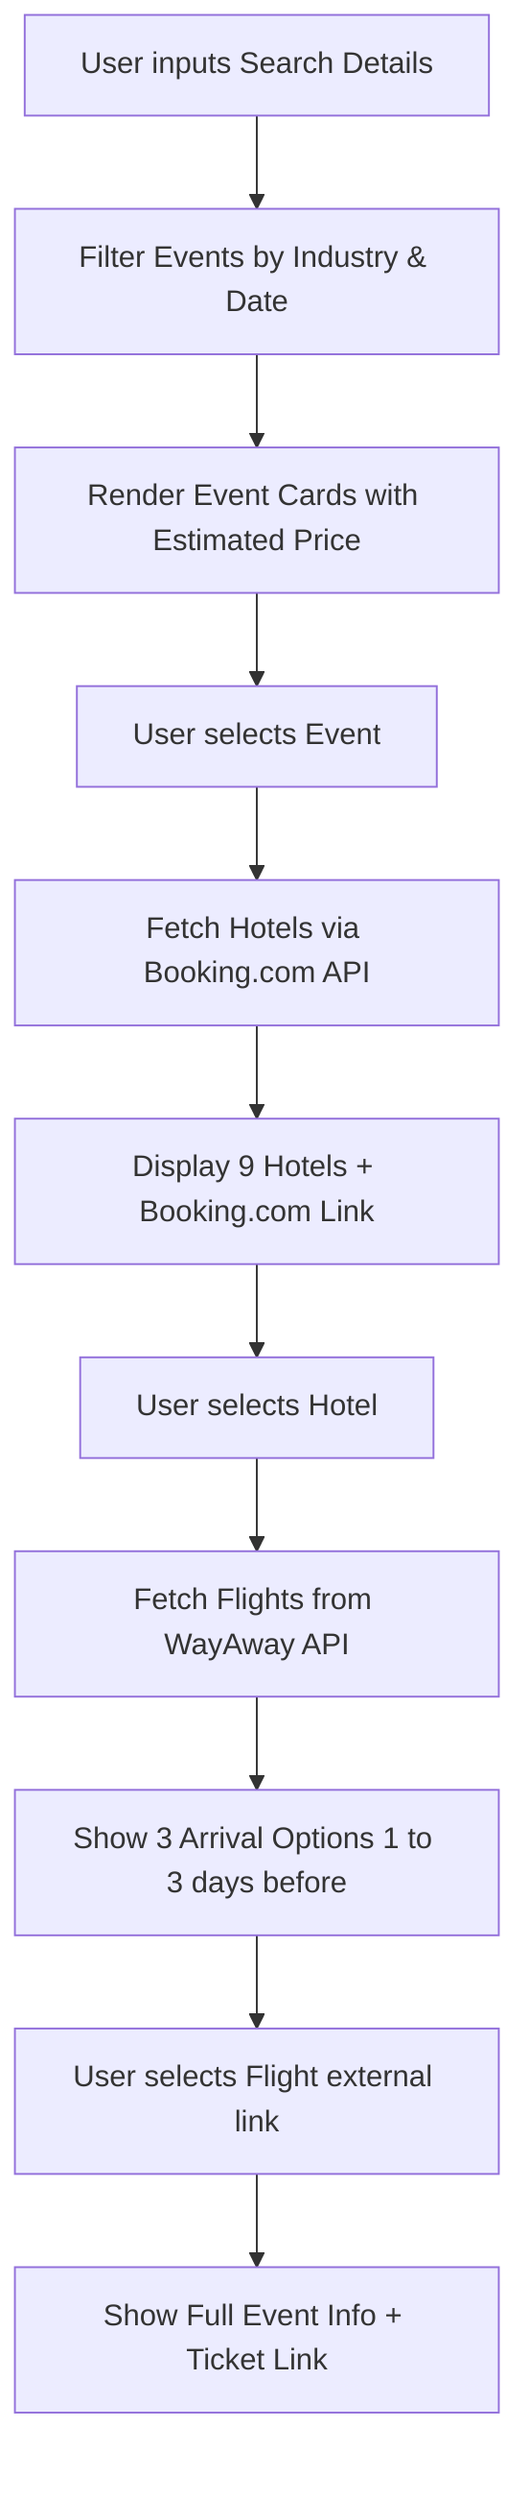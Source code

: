 flowchart TD
    A[User inputs Search Details] --> B[Filter Events by Industry & Date]
    B --> C[Render Event Cards with Estimated Price]
    C --> D[User selects Event]
    
    D --> E[Fetch Hotels via Booking.com API]
    E --> F[Display 9 Hotels + Booking.com Link]
    F --> G[User selects Hotel]

    G --> H[Fetch Flights from WayAway API]
    H --> I[Show 3 Arrival Options 1 to 3 days before]
    I --> J[User selects Flight external link]

    J --> K[Show Full Event Info + Ticket Link]